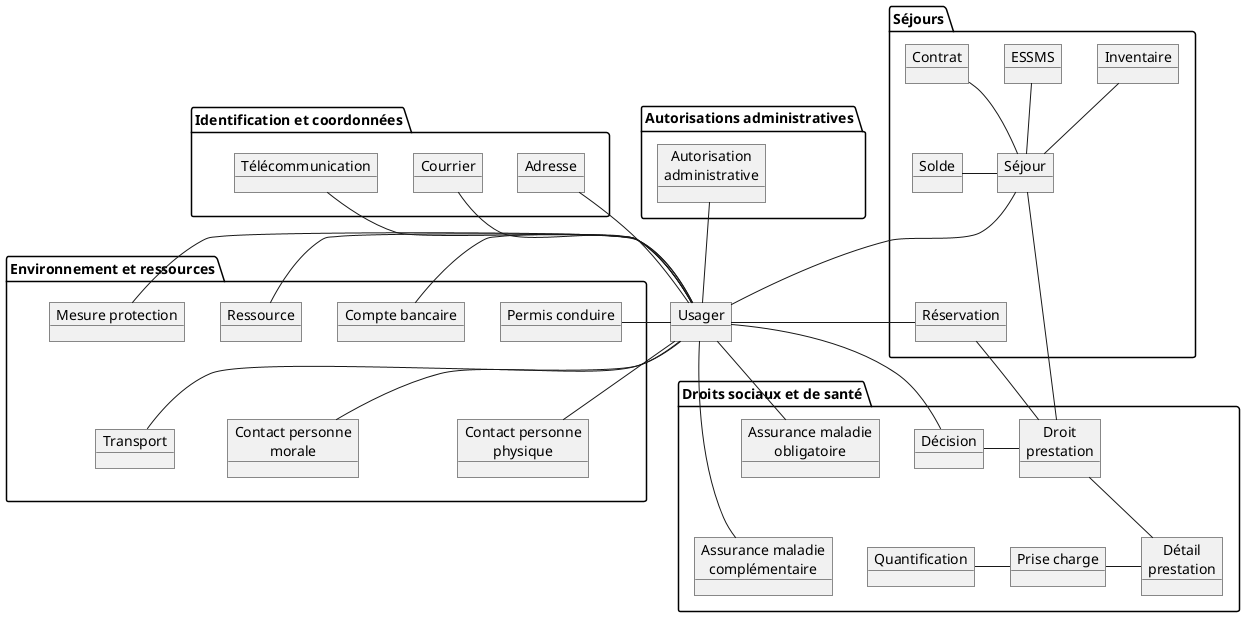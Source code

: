 @startuml

object Usager


package "Identification et coordonnées" as id {
    object Courrier
    object Adresse
    object Télécommunication
}

Télécommunication - Usager
Adresse - Usager
Courrier - Usager

package "Autorisations administratives" as Auto {
    object "Autorisation\nadministrative" as auto
}

auto -- Usager


package "Droits sociaux et de santé" as Droit {
    object "Assurance maladie\ncomplémentaire" as assC
    object "Assurance maladie\nobligatoire" as assO
    object Décision 
    object "Droit\nprestation" as presta
    object "Détail\nprestation" as detail
    object "Prise charge" as pc
    object Quantification
}

Usager -- assC
Usager -- assO
Usager -- Décision
Décision - presta
presta -- detail
pc - detail
Quantification - pc

assO -[hidden]- assC


package Séjours {
    object Séjour
    object Solde
    object Réservation 
    object Inventaire
    object ESSMS
    object Contrat
}

Usager - Séjour
Solde - Séjour
Inventaire -- Séjour
ESSMS -- Séjour
Contrat -- Séjour
Réservation -- Usager
Réservation -- presta
Séjour -- presta

Séjour -[hidden]- Réservation


package "Environnement et ressources" as Env {
    object "Contact personne\nmorale" as contactM
    object "Contact personne\nphysique" as contactP
    object "Permis conduire" as permis
    object Transport
    object "Compte bancaire" as cb
    object Ressource
    object "Mesure protection" as mp
}

Usager - contactM
Usager - contactP 
Usager - permis 
Usager - Transport 
Usager - cb
Usager - Ressource
Usager - mp

cb -[hidden]- contactP
Ressource -[hidden]- contactM
mp -[hidden]- Transport


id -[hidden]- Env

@enduml